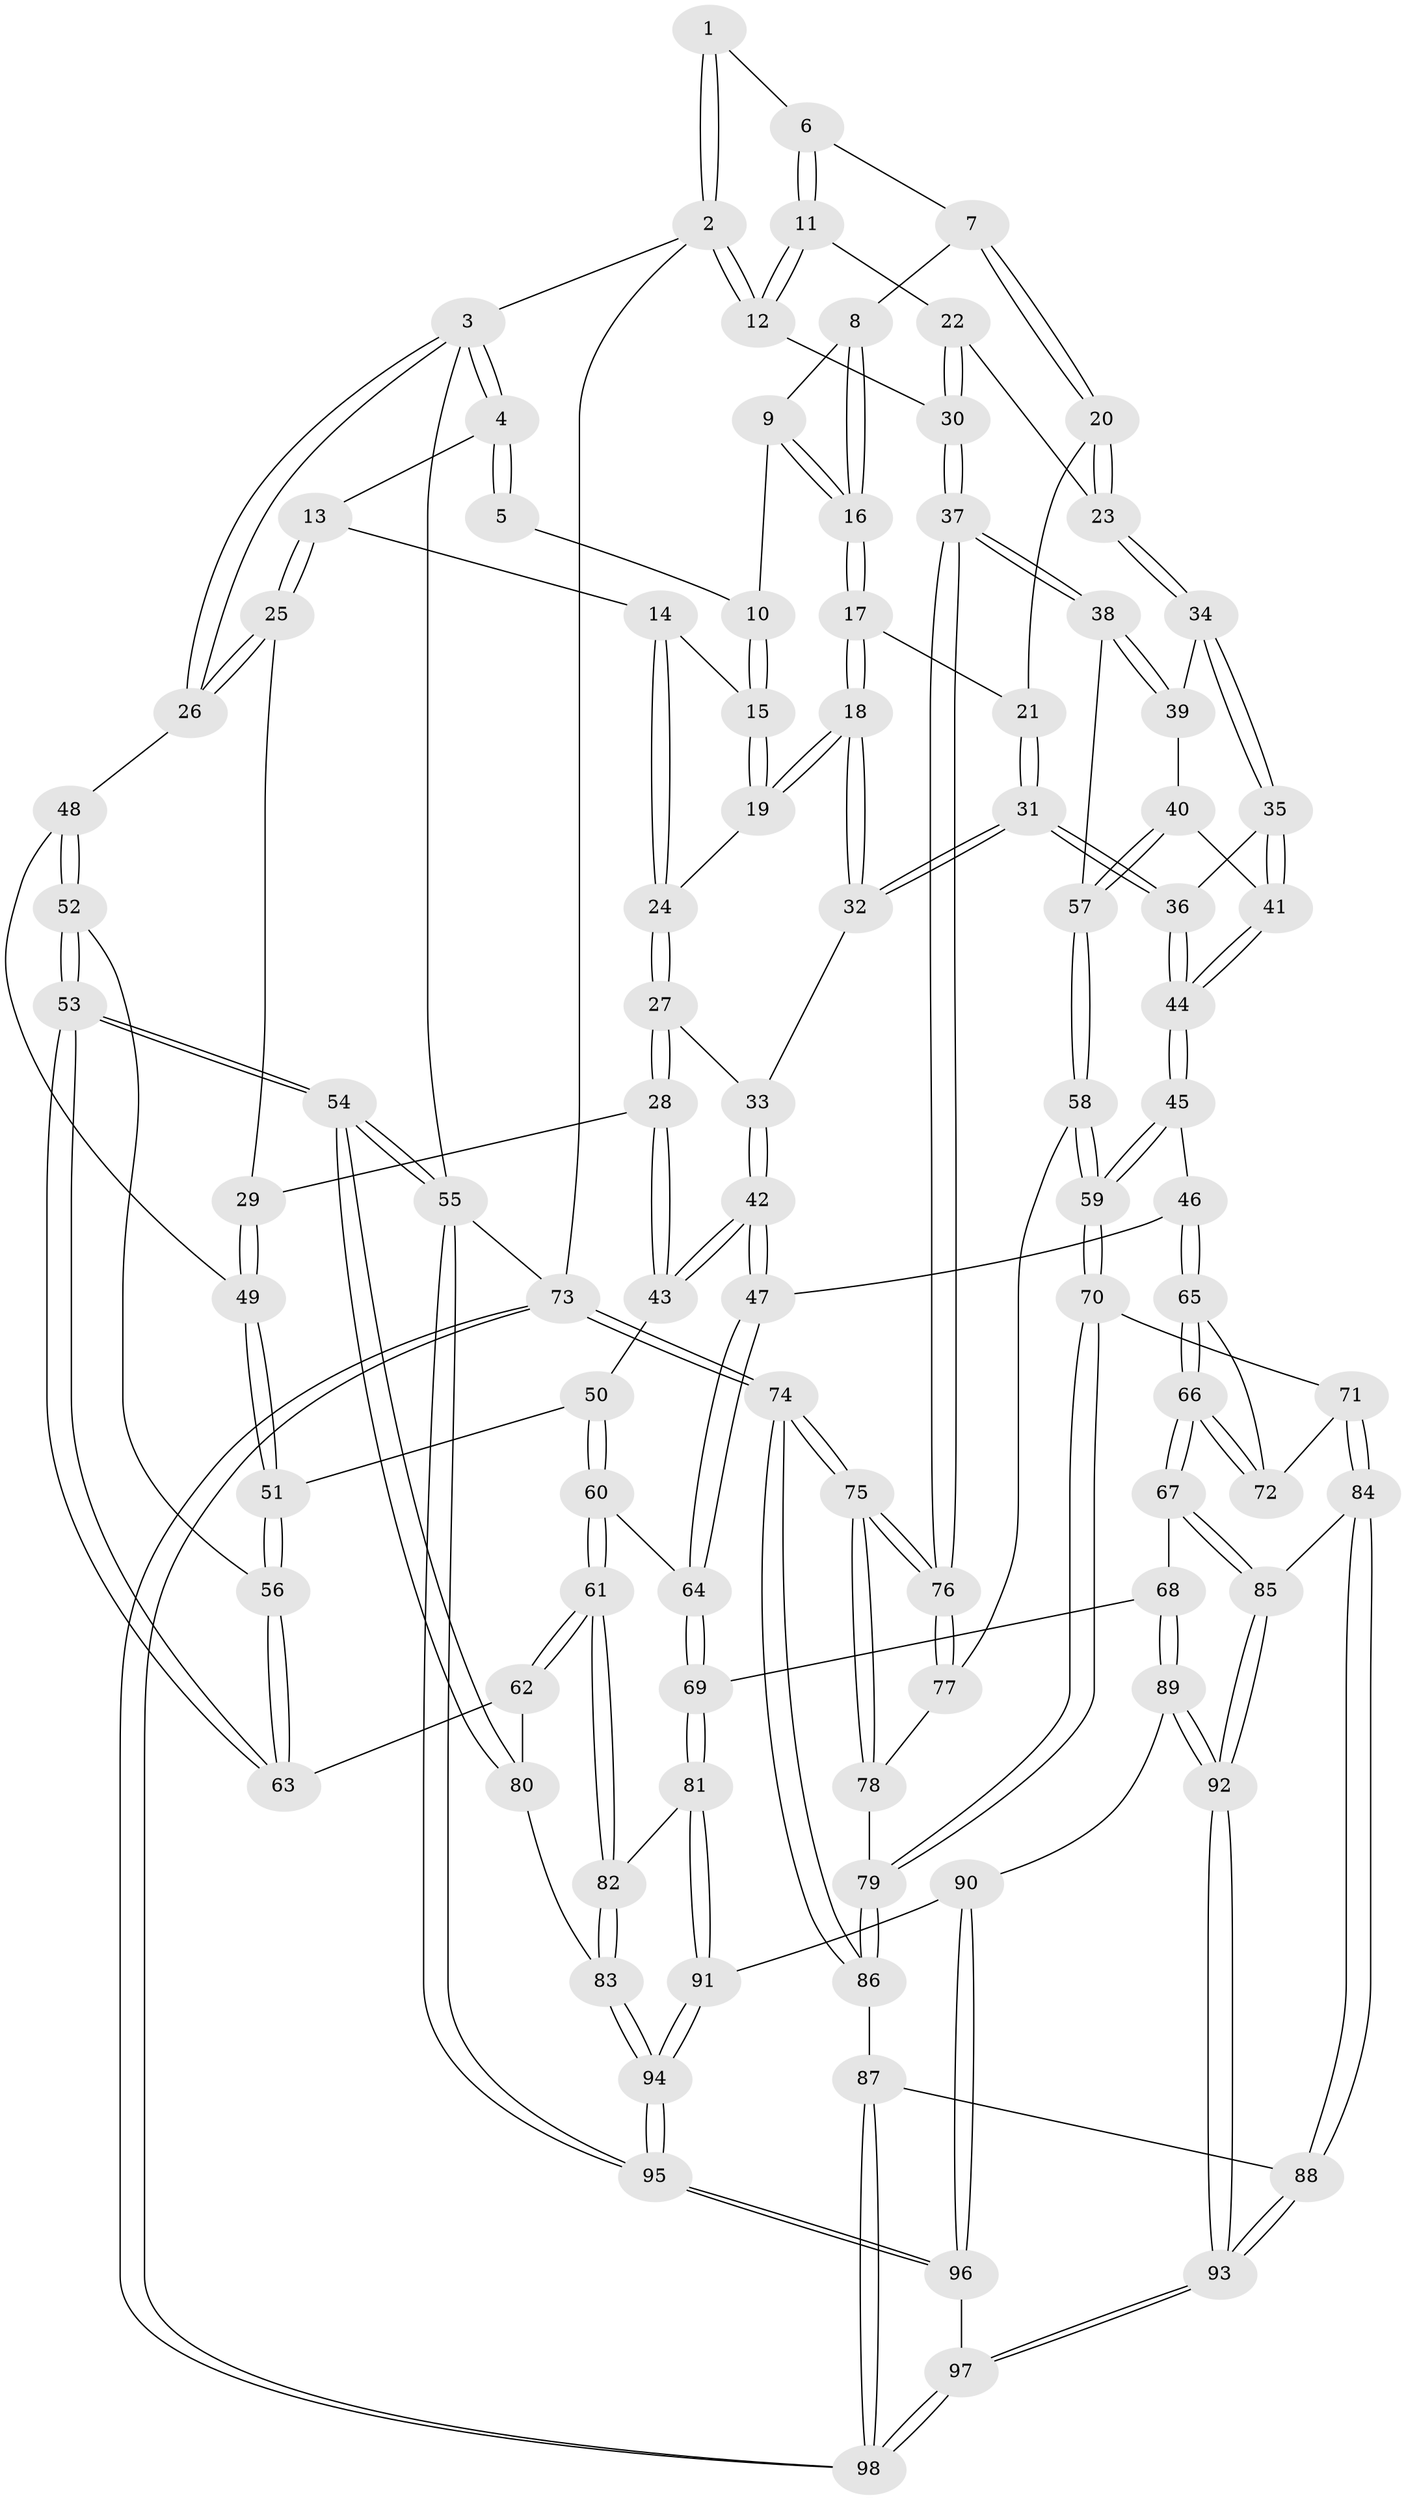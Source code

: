 // Generated by graph-tools (version 1.1) at 2025/38/03/09/25 02:38:35]
// undirected, 98 vertices, 242 edges
graph export_dot {
graph [start="1"]
  node [color=gray90,style=filled];
  1 [pos="+0.8275644406268124+0"];
  2 [pos="+1+0"];
  3 [pos="+0+0"];
  4 [pos="+0.08281336359567339+0"];
  5 [pos="+0.5919020261294848+0"];
  6 [pos="+0.8485979341132993+0.035887549290615314"];
  7 [pos="+0.7633093601812793+0.20360808144285183"];
  8 [pos="+0.7625221929978253+0.2036085290709446"];
  9 [pos="+0.5798297733086544+0.08549969970868132"];
  10 [pos="+0.5741530311289459+0.07401660691727117"];
  11 [pos="+0.9348756157756963+0.18845840830074048"];
  12 [pos="+1+0.18833754018660395"];
  13 [pos="+0.30399777399914757+0.18339684280755367"];
  14 [pos="+0.3191824838605984+0.1885718894801674"];
  15 [pos="+0.465607861122763+0.18221228174380505"];
  16 [pos="+0.6293376016407131+0.2562203473168757"];
  17 [pos="+0.6245867451122219+0.2842199019176235"];
  18 [pos="+0.5936912022025107+0.32909039200731216"];
  19 [pos="+0.48423424466054793+0.25723530840783454"];
  20 [pos="+0.8149966719649838+0.30512122504585953"];
  21 [pos="+0.7823795447699934+0.3188462590003483"];
  22 [pos="+0.9152882469523991+0.24029976260462318"];
  23 [pos="+0.8566024188681307+0.3172345694687771"];
  24 [pos="+0.41388351267944057+0.3336671042874093"];
  25 [pos="+0.24318450882284587+0.30483088352353715"];
  26 [pos="+0+0"];
  27 [pos="+0.4137680706079039+0.3359844130839884"];
  28 [pos="+0.33876130441857494+0.420916478297011"];
  29 [pos="+0.2338062472354927+0.372192851526671"];
  30 [pos="+1+0.455692378732065"];
  31 [pos="+0.6991192127350002+0.42682130285722053"];
  32 [pos="+0.5934053444674162+0.3316802232257111"];
  33 [pos="+0.5367236710809198+0.3944510514445038"];
  34 [pos="+0.8642126733476494+0.33250039851095364"];
  35 [pos="+0.8146602834956347+0.40860490800427157"];
  36 [pos="+0.6998599715902218+0.4301155462388413"];
  37 [pos="+1+0.5185877938502035"];
  38 [pos="+1+0.5111944737992635"];
  39 [pos="+0.8656573914675739+0.3339902813271635"];
  40 [pos="+0.857918032279284+0.5285669691292472"];
  41 [pos="+0.7892881564304677+0.5215455587272204"];
  42 [pos="+0.5080381223907318+0.524662956708872"];
  43 [pos="+0.37781865972464346+0.4975235734648603"];
  44 [pos="+0.7072185564764226+0.536520389740431"];
  45 [pos="+0.6694521492364623+0.5803301026050462"];
  46 [pos="+0.6052555345443706+0.5938740987685626"];
  47 [pos="+0.559877196524145+0.5887861801927956"];
  48 [pos="+0+0.08633390433210487"];
  49 [pos="+0.15453947974045176+0.416100816550411"];
  50 [pos="+0.3207660017988635+0.5663534087736555"];
  51 [pos="+0.13859589594934044+0.4928637828899722"];
  52 [pos="+0+0.5507985975307181"];
  53 [pos="+0+0.6799557845714878"];
  54 [pos="+0+0.9477284408661677"];
  55 [pos="+0+1"];
  56 [pos="+0.10311164897281404+0.548891981898559"];
  57 [pos="+0.9198110136661974+0.554283333986946"];
  58 [pos="+0.8454365685406593+0.6960042567824678"];
  59 [pos="+0.780984117046171+0.7101048342212596"];
  60 [pos="+0.29237274332575974+0.6965793520771945"];
  61 [pos="+0.25063424005580986+0.7285389174700545"];
  62 [pos="+0.15832675733621307+0.6894806724986456"];
  63 [pos="+0.15487161789012235+0.6844703299232848"];
  64 [pos="+0.47305142707677267+0.7052584567018209"];
  65 [pos="+0.6108283753729837+0.6264148152432447"];
  66 [pos="+0.6330662056411526+0.8036519606231597"];
  67 [pos="+0.6266369754216534+0.8103318301235638"];
  68 [pos="+0.5068897278719833+0.8025517668670965"];
  69 [pos="+0.48663974481126476+0.7653057125094745"];
  70 [pos="+0.7610482675181373+0.7761028646039204"];
  71 [pos="+0.7522054265770002+0.7846548578206991"];
  72 [pos="+0.7059248176722777+0.789536097551178"];
  73 [pos="+1+1"];
  74 [pos="+1+1"];
  75 [pos="+1+0.8595300606025027"];
  76 [pos="+1+0.7756179459702595"];
  77 [pos="+0.8664799459169257+0.7101512215955115"];
  78 [pos="+0.8974587909703128+0.8204616427143132"];
  79 [pos="+0.8577964210120806+0.8418667272387347"];
  80 [pos="+0.06181877252218326+0.7795591327541822"];
  81 [pos="+0.32712529745755947+0.8601355021622253"];
  82 [pos="+0.2529820409045731+0.7503578944202753"];
  83 [pos="+0.15711508670778096+0.8931576648445868"];
  84 [pos="+0.7448871909328214+0.8895570178773737"];
  85 [pos="+0.6362388496964126+0.8886002097267708"];
  86 [pos="+0.8491461883801856+0.8982437292260084"];
  87 [pos="+0.7787103539949265+0.935842930472197"];
  88 [pos="+0.7670975988708455+0.9279236668253117"];
  89 [pos="+0.4907588024810262+0.8825971774862915"];
  90 [pos="+0.4136258557348916+0.9160357959916569"];
  91 [pos="+0.3323781765475605+0.8762438972965692"];
  92 [pos="+0.589949271411797+0.9799971993364432"];
  93 [pos="+0.5946222788023069+1"];
  94 [pos="+0.0009967585687356455+1"];
  95 [pos="+0+1"];
  96 [pos="+0.42321934585959486+1"];
  97 [pos="+0.5788827644289188+1"];
  98 [pos="+0.8516643760371093+1"];
  1 -- 2;
  1 -- 2;
  1 -- 6;
  2 -- 3;
  2 -- 12;
  2 -- 12;
  2 -- 73;
  3 -- 4;
  3 -- 4;
  3 -- 26;
  3 -- 26;
  3 -- 55;
  4 -- 5;
  4 -- 5;
  4 -- 13;
  5 -- 10;
  6 -- 7;
  6 -- 11;
  6 -- 11;
  7 -- 8;
  7 -- 20;
  7 -- 20;
  8 -- 9;
  8 -- 16;
  8 -- 16;
  9 -- 10;
  9 -- 16;
  9 -- 16;
  10 -- 15;
  10 -- 15;
  11 -- 12;
  11 -- 12;
  11 -- 22;
  12 -- 30;
  13 -- 14;
  13 -- 25;
  13 -- 25;
  14 -- 15;
  14 -- 24;
  14 -- 24;
  15 -- 19;
  15 -- 19;
  16 -- 17;
  16 -- 17;
  17 -- 18;
  17 -- 18;
  17 -- 21;
  18 -- 19;
  18 -- 19;
  18 -- 32;
  18 -- 32;
  19 -- 24;
  20 -- 21;
  20 -- 23;
  20 -- 23;
  21 -- 31;
  21 -- 31;
  22 -- 23;
  22 -- 30;
  22 -- 30;
  23 -- 34;
  23 -- 34;
  24 -- 27;
  24 -- 27;
  25 -- 26;
  25 -- 26;
  25 -- 29;
  26 -- 48;
  27 -- 28;
  27 -- 28;
  27 -- 33;
  28 -- 29;
  28 -- 43;
  28 -- 43;
  29 -- 49;
  29 -- 49;
  30 -- 37;
  30 -- 37;
  31 -- 32;
  31 -- 32;
  31 -- 36;
  31 -- 36;
  32 -- 33;
  33 -- 42;
  33 -- 42;
  34 -- 35;
  34 -- 35;
  34 -- 39;
  35 -- 36;
  35 -- 41;
  35 -- 41;
  36 -- 44;
  36 -- 44;
  37 -- 38;
  37 -- 38;
  37 -- 76;
  37 -- 76;
  38 -- 39;
  38 -- 39;
  38 -- 57;
  39 -- 40;
  40 -- 41;
  40 -- 57;
  40 -- 57;
  41 -- 44;
  41 -- 44;
  42 -- 43;
  42 -- 43;
  42 -- 47;
  42 -- 47;
  43 -- 50;
  44 -- 45;
  44 -- 45;
  45 -- 46;
  45 -- 59;
  45 -- 59;
  46 -- 47;
  46 -- 65;
  46 -- 65;
  47 -- 64;
  47 -- 64;
  48 -- 49;
  48 -- 52;
  48 -- 52;
  49 -- 51;
  49 -- 51;
  50 -- 51;
  50 -- 60;
  50 -- 60;
  51 -- 56;
  51 -- 56;
  52 -- 53;
  52 -- 53;
  52 -- 56;
  53 -- 54;
  53 -- 54;
  53 -- 63;
  53 -- 63;
  54 -- 55;
  54 -- 55;
  54 -- 80;
  54 -- 80;
  55 -- 95;
  55 -- 95;
  55 -- 73;
  56 -- 63;
  56 -- 63;
  57 -- 58;
  57 -- 58;
  58 -- 59;
  58 -- 59;
  58 -- 77;
  59 -- 70;
  59 -- 70;
  60 -- 61;
  60 -- 61;
  60 -- 64;
  61 -- 62;
  61 -- 62;
  61 -- 82;
  61 -- 82;
  62 -- 63;
  62 -- 80;
  64 -- 69;
  64 -- 69;
  65 -- 66;
  65 -- 66;
  65 -- 72;
  66 -- 67;
  66 -- 67;
  66 -- 72;
  66 -- 72;
  67 -- 68;
  67 -- 85;
  67 -- 85;
  68 -- 69;
  68 -- 89;
  68 -- 89;
  69 -- 81;
  69 -- 81;
  70 -- 71;
  70 -- 79;
  70 -- 79;
  71 -- 72;
  71 -- 84;
  71 -- 84;
  73 -- 74;
  73 -- 74;
  73 -- 98;
  73 -- 98;
  74 -- 75;
  74 -- 75;
  74 -- 86;
  74 -- 86;
  75 -- 76;
  75 -- 76;
  75 -- 78;
  75 -- 78;
  76 -- 77;
  76 -- 77;
  77 -- 78;
  78 -- 79;
  79 -- 86;
  79 -- 86;
  80 -- 83;
  81 -- 82;
  81 -- 91;
  81 -- 91;
  82 -- 83;
  82 -- 83;
  83 -- 94;
  83 -- 94;
  84 -- 85;
  84 -- 88;
  84 -- 88;
  85 -- 92;
  85 -- 92;
  86 -- 87;
  87 -- 88;
  87 -- 98;
  87 -- 98;
  88 -- 93;
  88 -- 93;
  89 -- 90;
  89 -- 92;
  89 -- 92;
  90 -- 91;
  90 -- 96;
  90 -- 96;
  91 -- 94;
  91 -- 94;
  92 -- 93;
  92 -- 93;
  93 -- 97;
  93 -- 97;
  94 -- 95;
  94 -- 95;
  95 -- 96;
  95 -- 96;
  96 -- 97;
  97 -- 98;
  97 -- 98;
}
